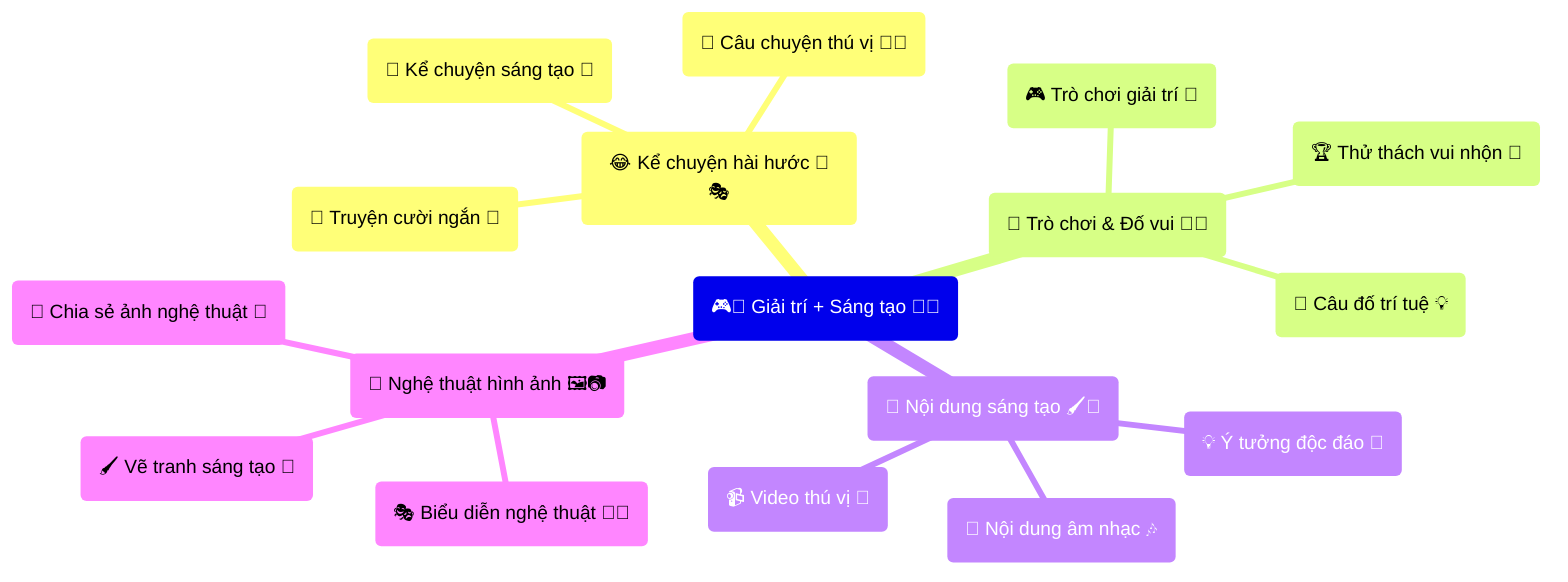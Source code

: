 mindmap
  root(🎮🎥 Giải trí + Sáng tạo 🌟✨)

    subgoal1(😂 Kể chuyện hài hước 📖🎭)
      subgoal1a(🤣 Truyện cười ngắn 📝)
      subgoal1b(🤩 Câu chuyện thú vị 💬✨)
      subgoal1c(🎤 Kể chuyện sáng tạo 🎨)

    subgoal2(🎲 Trò chơi & Đố vui 🧩🎯)
      subgoal2a(🧠 Câu đố trí tuệ 💡)
      subgoal2b(🎮 Trò chơi giải trí 🎲)
      subgoal2c(🏆 Thử thách vui nhộn 🥳)

    subgoal3(🎨 Nội dung sáng tạo 🖌️💭)
      subgoal3a(💡 Ý tưởng độc đáo 🚀)
      subgoal3b(📹 Video thú vị 🎥)
      subgoal3c(🎵 Nội dung âm nhạc 🎶)

    subgoal4(📸 Nghệ thuật hình ảnh 🖼️📷)
      subgoal4a(🖌️ Vẽ tranh sáng tạo 🎨)
      subgoal4b(📸 Chia sẻ ảnh nghệ thuật 🌈)
      subgoal4c(🎭 Biểu diễn nghệ thuật 🎤✨)